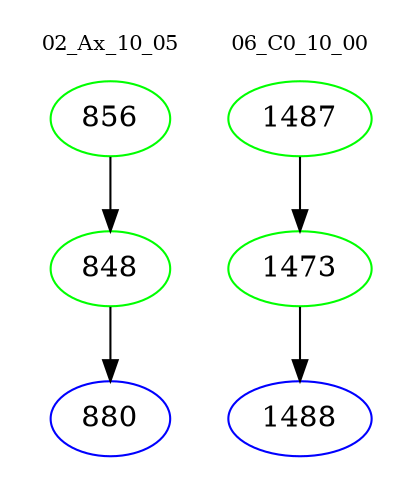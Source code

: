 digraph{
subgraph cluster_0 {
color = white
label = "02_Ax_10_05";
fontsize=10;
T0_856 [label="856", color="green"]
T0_856 -> T0_848 [color="black"]
T0_848 [label="848", color="green"]
T0_848 -> T0_880 [color="black"]
T0_880 [label="880", color="blue"]
}
subgraph cluster_1 {
color = white
label = "06_C0_10_00";
fontsize=10;
T1_1487 [label="1487", color="green"]
T1_1487 -> T1_1473 [color="black"]
T1_1473 [label="1473", color="green"]
T1_1473 -> T1_1488 [color="black"]
T1_1488 [label="1488", color="blue"]
}
}
